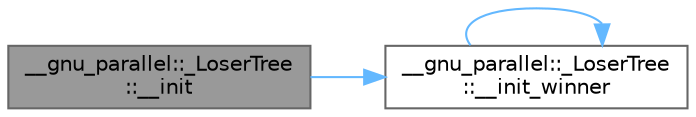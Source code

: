 digraph "__gnu_parallel::_LoserTree::__init"
{
 // LATEX_PDF_SIZE
  bgcolor="transparent";
  edge [fontname=Helvetica,fontsize=10,labelfontname=Helvetica,labelfontsize=10];
  node [fontname=Helvetica,fontsize=10,shape=box,height=0.2,width=0.4];
  rankdir="LR";
  Node1 [id="Node000001",label="__gnu_parallel::_LoserTree\l::__init",height=0.2,width=0.4,color="gray40", fillcolor="grey60", style="filled", fontcolor="black",tooltip=" "];
  Node1 -> Node2 [id="edge3_Node000001_Node000002",color="steelblue1",style="solid",tooltip=" "];
  Node2 [id="Node000002",label="__gnu_parallel::_LoserTree\l::__init_winner",height=0.2,width=0.4,color="grey40", fillcolor="white", style="filled",URL="$class____gnu__parallel_1_1___loser_tree.html#a80419ac9ea0ee11114e1f28cf26a11ab",tooltip=" "];
  Node2 -> Node2 [id="edge4_Node000002_Node000002",color="steelblue1",style="solid",tooltip=" "];
}
